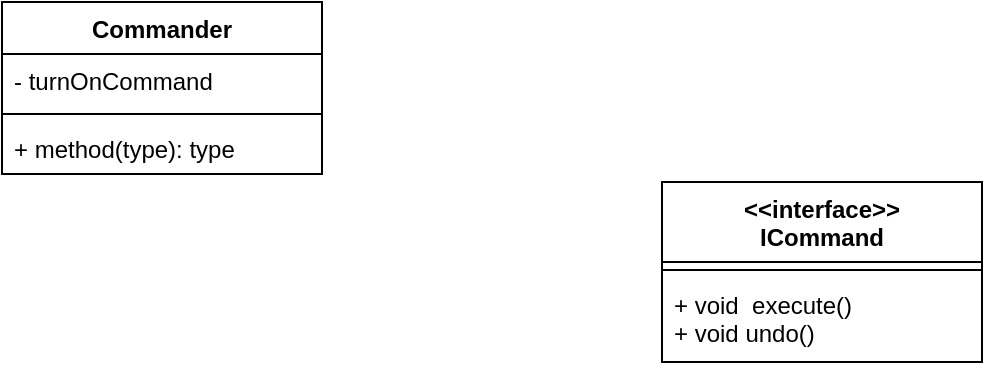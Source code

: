 <mxfile version="21.6.6" type="github">
  <diagram name="Page-1" id="ors8PCQA5oQEhgttmQ9g">
    <mxGraphModel dx="794" dy="438" grid="1" gridSize="10" guides="1" tooltips="1" connect="1" arrows="1" fold="1" page="1" pageScale="1" pageWidth="827" pageHeight="1169" math="0" shadow="0">
      <root>
        <mxCell id="0" />
        <mxCell id="1" parent="0" />
        <mxCell id="SXSgtUkd212jvgyOz3tg-1" value="Commander" style="swimlane;fontStyle=1;align=center;verticalAlign=top;childLayout=stackLayout;horizontal=1;startSize=26;horizontalStack=0;resizeParent=1;resizeParentMax=0;resizeLast=0;collapsible=1;marginBottom=0;whiteSpace=wrap;html=1;" vertex="1" parent="1">
          <mxGeometry x="160" y="10" width="160" height="86" as="geometry">
            <mxRectangle x="160" y="10" width="100" height="30" as="alternateBounds" />
          </mxGeometry>
        </mxCell>
        <mxCell id="SXSgtUkd212jvgyOz3tg-2" value="- turnOnCommand" style="text;strokeColor=none;fillColor=none;align=left;verticalAlign=top;spacingLeft=4;spacingRight=4;overflow=hidden;rotatable=0;points=[[0,0.5],[1,0.5]];portConstraint=eastwest;whiteSpace=wrap;html=1;" vertex="1" parent="SXSgtUkd212jvgyOz3tg-1">
          <mxGeometry y="26" width="160" height="26" as="geometry" />
        </mxCell>
        <mxCell id="SXSgtUkd212jvgyOz3tg-3" value="" style="line;strokeWidth=1;fillColor=none;align=left;verticalAlign=middle;spacingTop=-1;spacingLeft=3;spacingRight=3;rotatable=0;labelPosition=right;points=[];portConstraint=eastwest;strokeColor=inherit;" vertex="1" parent="SXSgtUkd212jvgyOz3tg-1">
          <mxGeometry y="52" width="160" height="8" as="geometry" />
        </mxCell>
        <mxCell id="SXSgtUkd212jvgyOz3tg-4" value="+ method(type): type" style="text;strokeColor=none;fillColor=none;align=left;verticalAlign=top;spacingLeft=4;spacingRight=4;overflow=hidden;rotatable=0;points=[[0,0.5],[1,0.5]];portConstraint=eastwest;whiteSpace=wrap;html=1;" vertex="1" parent="SXSgtUkd212jvgyOz3tg-1">
          <mxGeometry y="60" width="160" height="26" as="geometry" />
        </mxCell>
        <mxCell id="SXSgtUkd212jvgyOz3tg-9" value="&amp;lt;&amp;lt;interface&amp;gt;&amp;gt;&lt;br&gt;ICommand" style="swimlane;fontStyle=1;align=center;verticalAlign=top;childLayout=stackLayout;horizontal=1;startSize=40;horizontalStack=0;resizeParent=1;resizeParentMax=0;resizeLast=0;collapsible=1;marginBottom=0;whiteSpace=wrap;html=1;" vertex="1" parent="1">
          <mxGeometry x="490" y="100" width="160" height="90" as="geometry" />
        </mxCell>
        <mxCell id="SXSgtUkd212jvgyOz3tg-11" value="" style="line;strokeWidth=1;fillColor=none;align=left;verticalAlign=middle;spacingTop=-1;spacingLeft=3;spacingRight=3;rotatable=0;labelPosition=right;points=[];portConstraint=eastwest;strokeColor=inherit;" vertex="1" parent="SXSgtUkd212jvgyOz3tg-9">
          <mxGeometry y="40" width="160" height="8" as="geometry" />
        </mxCell>
        <mxCell id="SXSgtUkd212jvgyOz3tg-12" value="+ void&amp;nbsp; execute()&lt;br&gt;+ void undo()" style="text;strokeColor=none;fillColor=none;align=left;verticalAlign=top;spacingLeft=4;spacingRight=4;overflow=hidden;rotatable=0;points=[[0,0.5],[1,0.5]];portConstraint=eastwest;whiteSpace=wrap;html=1;" vertex="1" parent="SXSgtUkd212jvgyOz3tg-9">
          <mxGeometry y="48" width="160" height="42" as="geometry" />
        </mxCell>
      </root>
    </mxGraphModel>
  </diagram>
</mxfile>
